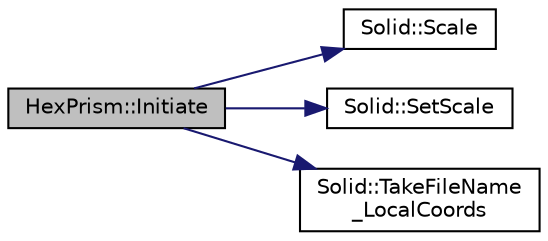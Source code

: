 digraph "HexPrism::Initiate"
{
 // LATEX_PDF_SIZE
  edge [fontname="Helvetica",fontsize="10",labelfontname="Helvetica",labelfontsize="10"];
  node [fontname="Helvetica",fontsize="10",shape=record];
  rankdir="LR";
  Node1 [label="HexPrism::Initiate",height=0.2,width=0.4,color="black", fillcolor="grey75", style="filled", fontcolor="black",tooltip="Tworzenie graniastosłupa według bryły wzorcowej i skali."];
  Node1 -> Node2 [color="midnightblue",fontsize="10",style="solid",fontname="Helvetica"];
  Node2 [label="Solid::Scale",height=0.2,width=0.4,color="black", fillcolor="white", style="filled",URL="$class_solid.html#ae3ae7932640de22467e5952e5d5e96b8",tooltip="Skalowanie punktu przez wektor skali danej bryły Zwraca współrzędne przeskalowanego punktu."];
  Node1 -> Node3 [color="midnightblue",fontsize="10",style="solid",fontname="Helvetica"];
  Node3 [label="Solid::SetScale",height=0.2,width=0.4,color="black", fillcolor="white", style="filled",URL="$class_solid.html#a1c234fdc7486ab59451b816b7a187208",tooltip="Ustawianie wektora skali."];
  Node1 -> Node4 [color="midnightblue",fontsize="10",style="solid",fontname="Helvetica"];
  Node4 [label="Solid::TakeFileName\l_LocalCoords",height=0.2,width=0.4,color="black", fillcolor="white", style="filled",URL="$class_solid.html#afbb5eab8defedf0c3e3e82536be454be",tooltip="Zwracanie nazwy pliku zawierającego lokalne współrzędne bryły."];
}
